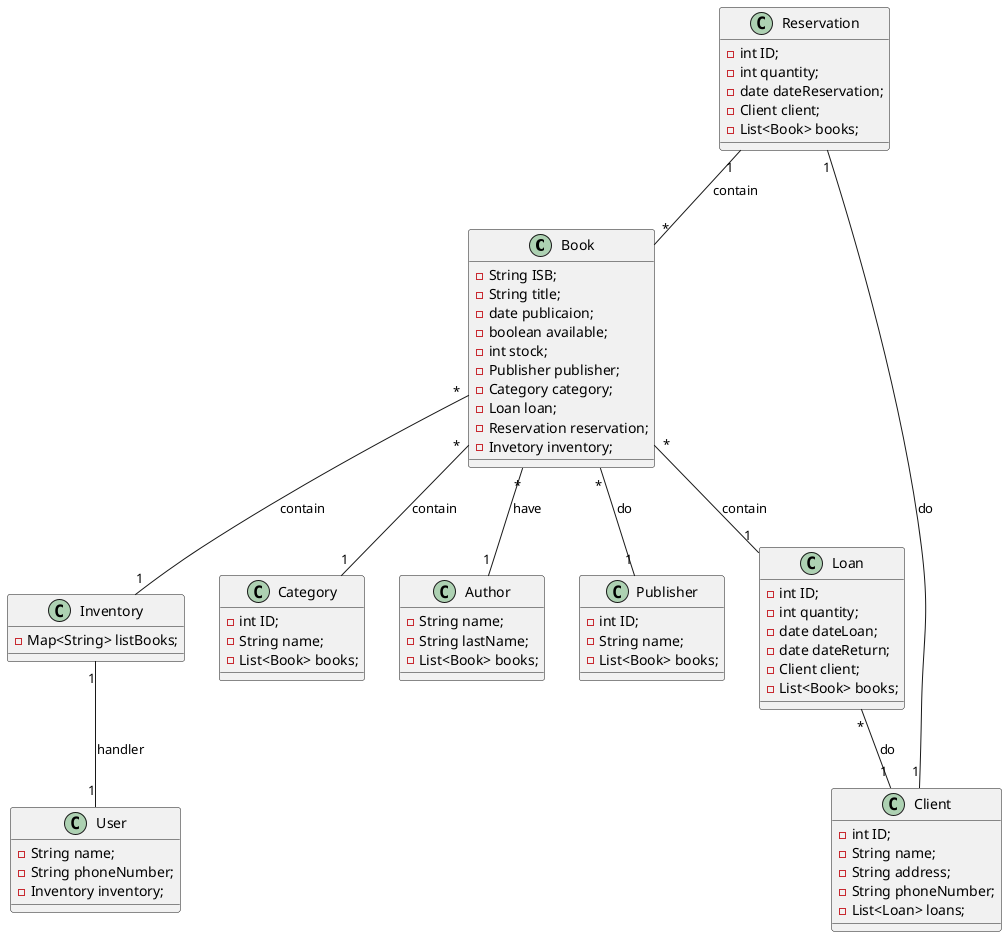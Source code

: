 @startuml ""


class Book {
    - String ISB;
    - String title;
    - date publicaion;
    - boolean available;
    - int stock;
    - Publisher publisher;
    - Category category;
    - Loan loan;
    - Reservation reservation;
    - Invetory inventory;
}


class User {
    - String name;
    - String phoneNumber;
    - Inventory inventory;
}

class Inventory {
    - Map<String> listBooks; 
}


class Category {
    - int ID;
    - String name;
    - List<Book> books;
}

class Author {
    - String name;
    - String lastName;
    - List<Book> books; 
}


class Publisher {
    - int ID;
    - String name;
    - List<Book> books;
}


class Client {
    - int ID;
    - String name;
    - String address;
    - String phoneNumber;
    - List<Loan> loans;

}

class Loan {
    - int ID;
    - int quantity;
    - date dateLoan;
    - date dateReturn;
    - Client client;
    - List<Book> books;

}

class Reservation {
    - int ID;
    - int quantity;
    - date dateReservation;
    - Client client;
    - List<Book> books;
}



' relatioships

Book "*" -- "1" Author: have
Book "*" -- "1" Publisher: do
Book "*" -- "1" Category: contain
Book "*" -- "1" Loan: contain
Book "*" -- "1" Inventory: contain
Loan "*" -- "1" Client: do
Reservation "1" -- "1" Client: do
Reservation "1" -- "*" Book: contain
Inventory "1" -- "1" User: handler



@enduml